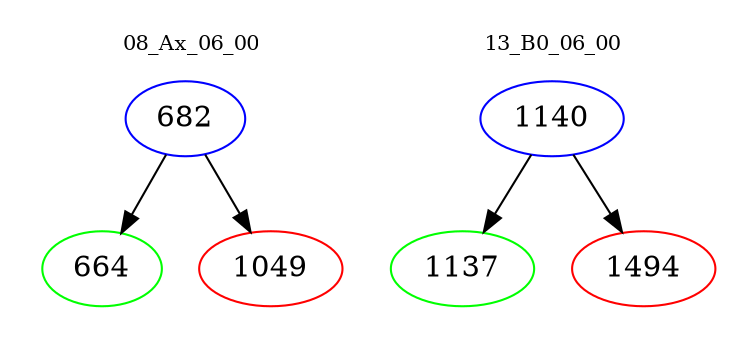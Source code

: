 digraph{
subgraph cluster_0 {
color = white
label = "08_Ax_06_00";
fontsize=10;
T0_682 [label="682", color="blue"]
T0_682 -> T0_664 [color="black"]
T0_664 [label="664", color="green"]
T0_682 -> T0_1049 [color="black"]
T0_1049 [label="1049", color="red"]
}
subgraph cluster_1 {
color = white
label = "13_B0_06_00";
fontsize=10;
T1_1140 [label="1140", color="blue"]
T1_1140 -> T1_1137 [color="black"]
T1_1137 [label="1137", color="green"]
T1_1140 -> T1_1494 [color="black"]
T1_1494 [label="1494", color="red"]
}
}

